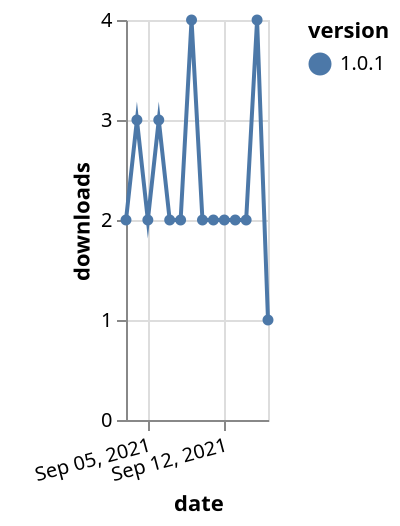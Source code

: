 {"$schema": "https://vega.github.io/schema/vega-lite/v5.json", "description": "A simple bar chart with embedded data.", "data": {"values": [{"date": "2021-09-03", "total": 2930, "delta": 2, "version": "1.0.1"}, {"date": "2021-09-04", "total": 2933, "delta": 3, "version": "1.0.1"}, {"date": "2021-09-05", "total": 2935, "delta": 2, "version": "1.0.1"}, {"date": "2021-09-06", "total": 2938, "delta": 3, "version": "1.0.1"}, {"date": "2021-09-07", "total": 2940, "delta": 2, "version": "1.0.1"}, {"date": "2021-09-08", "total": 2942, "delta": 2, "version": "1.0.1"}, {"date": "2021-09-09", "total": 2946, "delta": 4, "version": "1.0.1"}, {"date": "2021-09-10", "total": 2948, "delta": 2, "version": "1.0.1"}, {"date": "2021-09-11", "total": 2950, "delta": 2, "version": "1.0.1"}, {"date": "2021-09-12", "total": 2952, "delta": 2, "version": "1.0.1"}, {"date": "2021-09-13", "total": 2954, "delta": 2, "version": "1.0.1"}, {"date": "2021-09-14", "total": 2956, "delta": 2, "version": "1.0.1"}, {"date": "2021-09-15", "total": 2960, "delta": 4, "version": "1.0.1"}, {"date": "2021-09-16", "total": 2961, "delta": 1, "version": "1.0.1"}]}, "width": "container", "mark": {"type": "line", "point": {"filled": true}}, "encoding": {"x": {"field": "date", "type": "temporal", "timeUnit": "yearmonthdate", "title": "date", "axis": {"labelAngle": -15}}, "y": {"field": "delta", "type": "quantitative", "title": "downloads"}, "color": {"field": "version", "type": "nominal"}, "tooltip": {"field": "delta"}}}